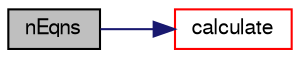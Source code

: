 digraph "nEqns"
{
  bgcolor="transparent";
  edge [fontname="FreeSans",fontsize="10",labelfontname="FreeSans",labelfontsize="10"];
  node [fontname="FreeSans",fontsize="10",shape=record];
  rankdir="LR";
  Node253 [label="nEqns",height=0.2,width=0.4,color="black", fillcolor="grey75", style="filled", fontcolor="black"];
  Node253 -> Node254 [color="midnightblue",fontsize="10",style="solid",fontname="FreeSans"];
  Node254 [label="calculate",height=0.2,width=0.4,color="red",URL="$a30190.html#afe1d8348c24e6589bc7c0b3f689316a7",tooltip="Calculates the reaction rates. "];
}
